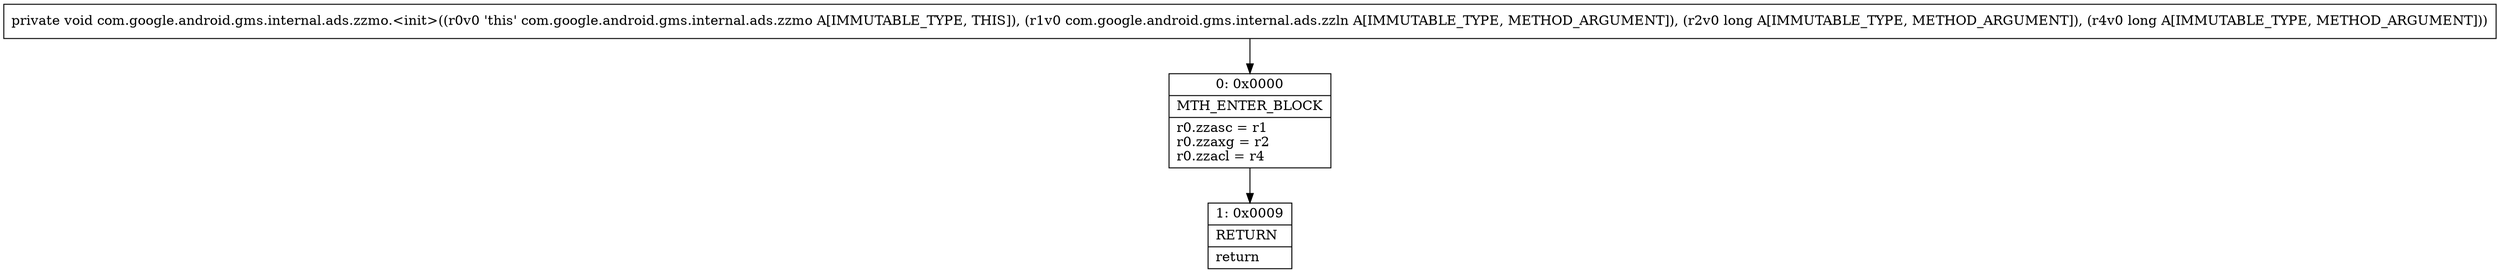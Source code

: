 digraph "CFG forcom.google.android.gms.internal.ads.zzmo.\<init\>(Lcom\/google\/android\/gms\/internal\/ads\/zzln;JJ)V" {
Node_0 [shape=record,label="{0\:\ 0x0000|MTH_ENTER_BLOCK\l|r0.zzasc = r1\lr0.zzaxg = r2\lr0.zzacl = r4\l}"];
Node_1 [shape=record,label="{1\:\ 0x0009|RETURN\l|return\l}"];
MethodNode[shape=record,label="{private void com.google.android.gms.internal.ads.zzmo.\<init\>((r0v0 'this' com.google.android.gms.internal.ads.zzmo A[IMMUTABLE_TYPE, THIS]), (r1v0 com.google.android.gms.internal.ads.zzln A[IMMUTABLE_TYPE, METHOD_ARGUMENT]), (r2v0 long A[IMMUTABLE_TYPE, METHOD_ARGUMENT]), (r4v0 long A[IMMUTABLE_TYPE, METHOD_ARGUMENT])) }"];
MethodNode -> Node_0;
Node_0 -> Node_1;
}

